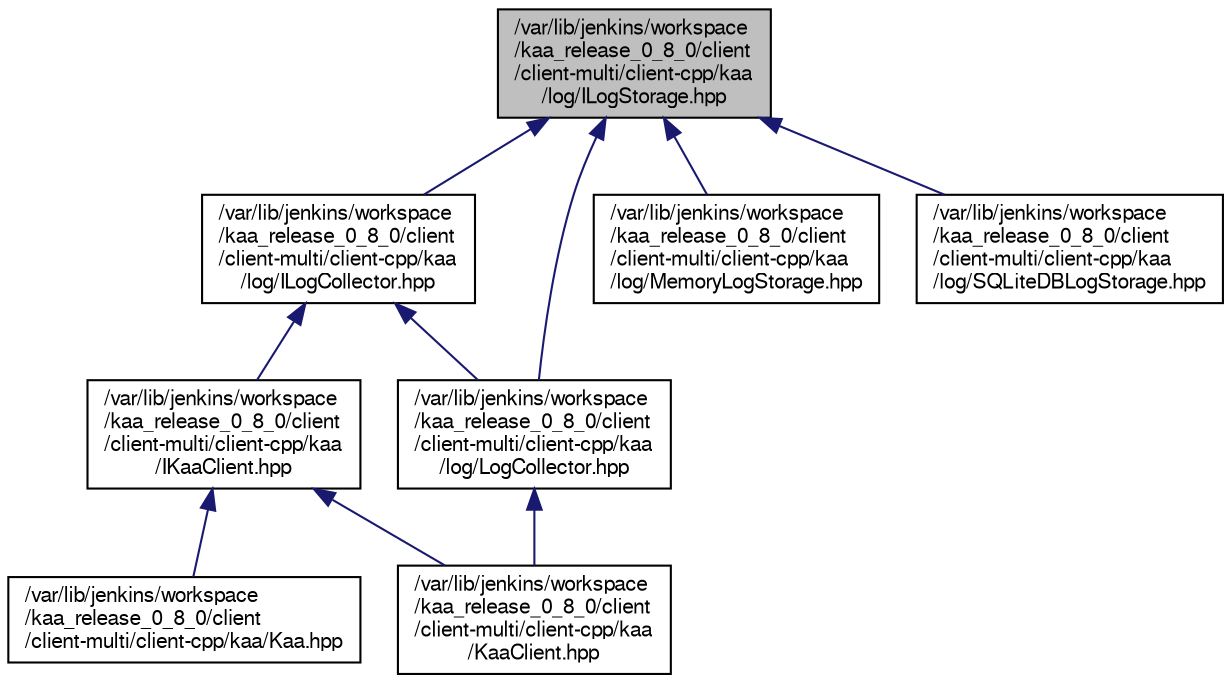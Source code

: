 digraph "/var/lib/jenkins/workspace/kaa_release_0_8_0/client/client-multi/client-cpp/kaa/log/ILogStorage.hpp"
{
  bgcolor="transparent";
  edge [fontname="FreeSans",fontsize="10",labelfontname="FreeSans",labelfontsize="10"];
  node [fontname="FreeSans",fontsize="10",shape=record];
  Node1 [label="/var/lib/jenkins/workspace\l/kaa_release_0_8_0/client\l/client-multi/client-cpp/kaa\l/log/ILogStorage.hpp",height=0.2,width=0.4,color="black", fillcolor="grey75", style="filled" fontcolor="black"];
  Node1 -> Node2 [dir="back",color="midnightblue",fontsize="10",style="solid",fontname="FreeSans"];
  Node2 [label="/var/lib/jenkins/workspace\l/kaa_release_0_8_0/client\l/client-multi/client-cpp/kaa\l/log/ILogCollector.hpp",height=0.2,width=0.4,color="black",URL="$ILogCollector_8hpp.html",tooltip="NOTE: THIS FILE IS AUTO-GENERATED. DO NOT EDIT IT MANUALLY. "];
  Node2 -> Node3 [dir="back",color="midnightblue",fontsize="10",style="solid",fontname="FreeSans"];
  Node3 [label="/var/lib/jenkins/workspace\l/kaa_release_0_8_0/client\l/client-multi/client-cpp/kaa\l/IKaaClient.hpp",height=0.2,width=0.4,color="black",URL="$IKaaClient_8hpp.html"];
  Node3 -> Node4 [dir="back",color="midnightblue",fontsize="10",style="solid",fontname="FreeSans"];
  Node4 [label="/var/lib/jenkins/workspace\l/kaa_release_0_8_0/client\l/client-multi/client-cpp/kaa/Kaa.hpp",height=0.2,width=0.4,color="black",URL="$Kaa_8hpp.html"];
  Node3 -> Node5 [dir="back",color="midnightblue",fontsize="10",style="solid",fontname="FreeSans"];
  Node5 [label="/var/lib/jenkins/workspace\l/kaa_release_0_8_0/client\l/client-multi/client-cpp/kaa\l/KaaClient.hpp",height=0.2,width=0.4,color="black",URL="$KaaClient_8hpp.html"];
  Node2 -> Node6 [dir="back",color="midnightblue",fontsize="10",style="solid",fontname="FreeSans"];
  Node6 [label="/var/lib/jenkins/workspace\l/kaa_release_0_8_0/client\l/client-multi/client-cpp/kaa\l/log/LogCollector.hpp",height=0.2,width=0.4,color="black",URL="$LogCollector_8hpp.html"];
  Node6 -> Node5 [dir="back",color="midnightblue",fontsize="10",style="solid",fontname="FreeSans"];
  Node1 -> Node6 [dir="back",color="midnightblue",fontsize="10",style="solid",fontname="FreeSans"];
  Node1 -> Node7 [dir="back",color="midnightblue",fontsize="10",style="solid",fontname="FreeSans"];
  Node7 [label="/var/lib/jenkins/workspace\l/kaa_release_0_8_0/client\l/client-multi/client-cpp/kaa\l/log/MemoryLogStorage.hpp",height=0.2,width=0.4,color="black",URL="$MemoryLogStorage_8hpp.html"];
  Node1 -> Node8 [dir="back",color="midnightblue",fontsize="10",style="solid",fontname="FreeSans"];
  Node8 [label="/var/lib/jenkins/workspace\l/kaa_release_0_8_0/client\l/client-multi/client-cpp/kaa\l/log/SQLiteDBLogStorage.hpp",height=0.2,width=0.4,color="black",URL="$SQLiteDBLogStorage_8hpp.html"];
}
